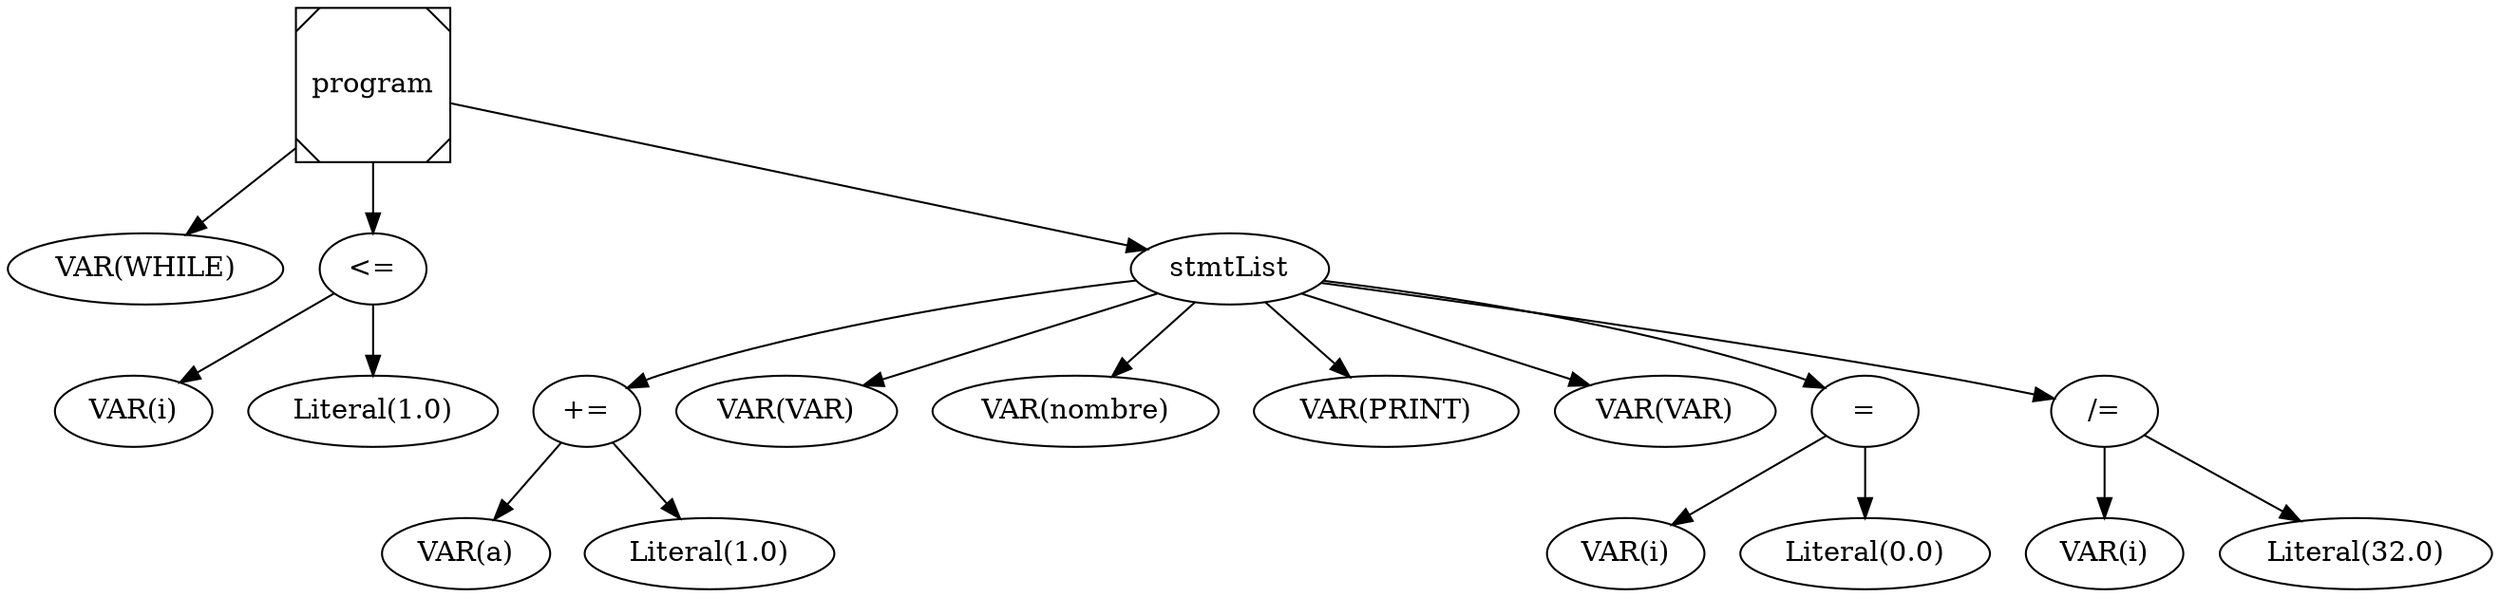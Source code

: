 digraph AST{
	program[shape=Msquare,label="program"];
	n1[label="VAR(WHILE)"];
	program -> n1;
	n2[label="<="];
	n3[label="VAR(i)"];
	n4[label="Literal(1.0)"];
	n2 -> n3;
	n2 -> n4;
	program -> n2;
	n5[label="stmtList"];
	n6[label="+="];
	n7[label="VAR(a)"];
	n6 -> n7;
	n8[label="Literal(1.0)"];
	n6 -> n8;
	n5 -> n6;
	n9[label="VAR(VAR)"];
	n5 -> n9;
	n10[label="VAR(nombre)"];
	n5 -> n10;
	n11[label="VAR(PRINT)"];
	n5 -> n11;
	n12[label="VAR(VAR)"];
	n5 -> n12;
	n13[label= "="];
	n14[label="VAR(i)"];
	n13 -> n14;
	n15[label="Literal(0.0)"];
	n13 -> n15;
	n5 -> n13;
	n16[label="/="];
	n17[label="VAR(i)"];
	n16 -> n17;
	n18[label="Literal(32.0)"];
	n16 -> n18;
	n5 -> n16;
	program -> n5;

}